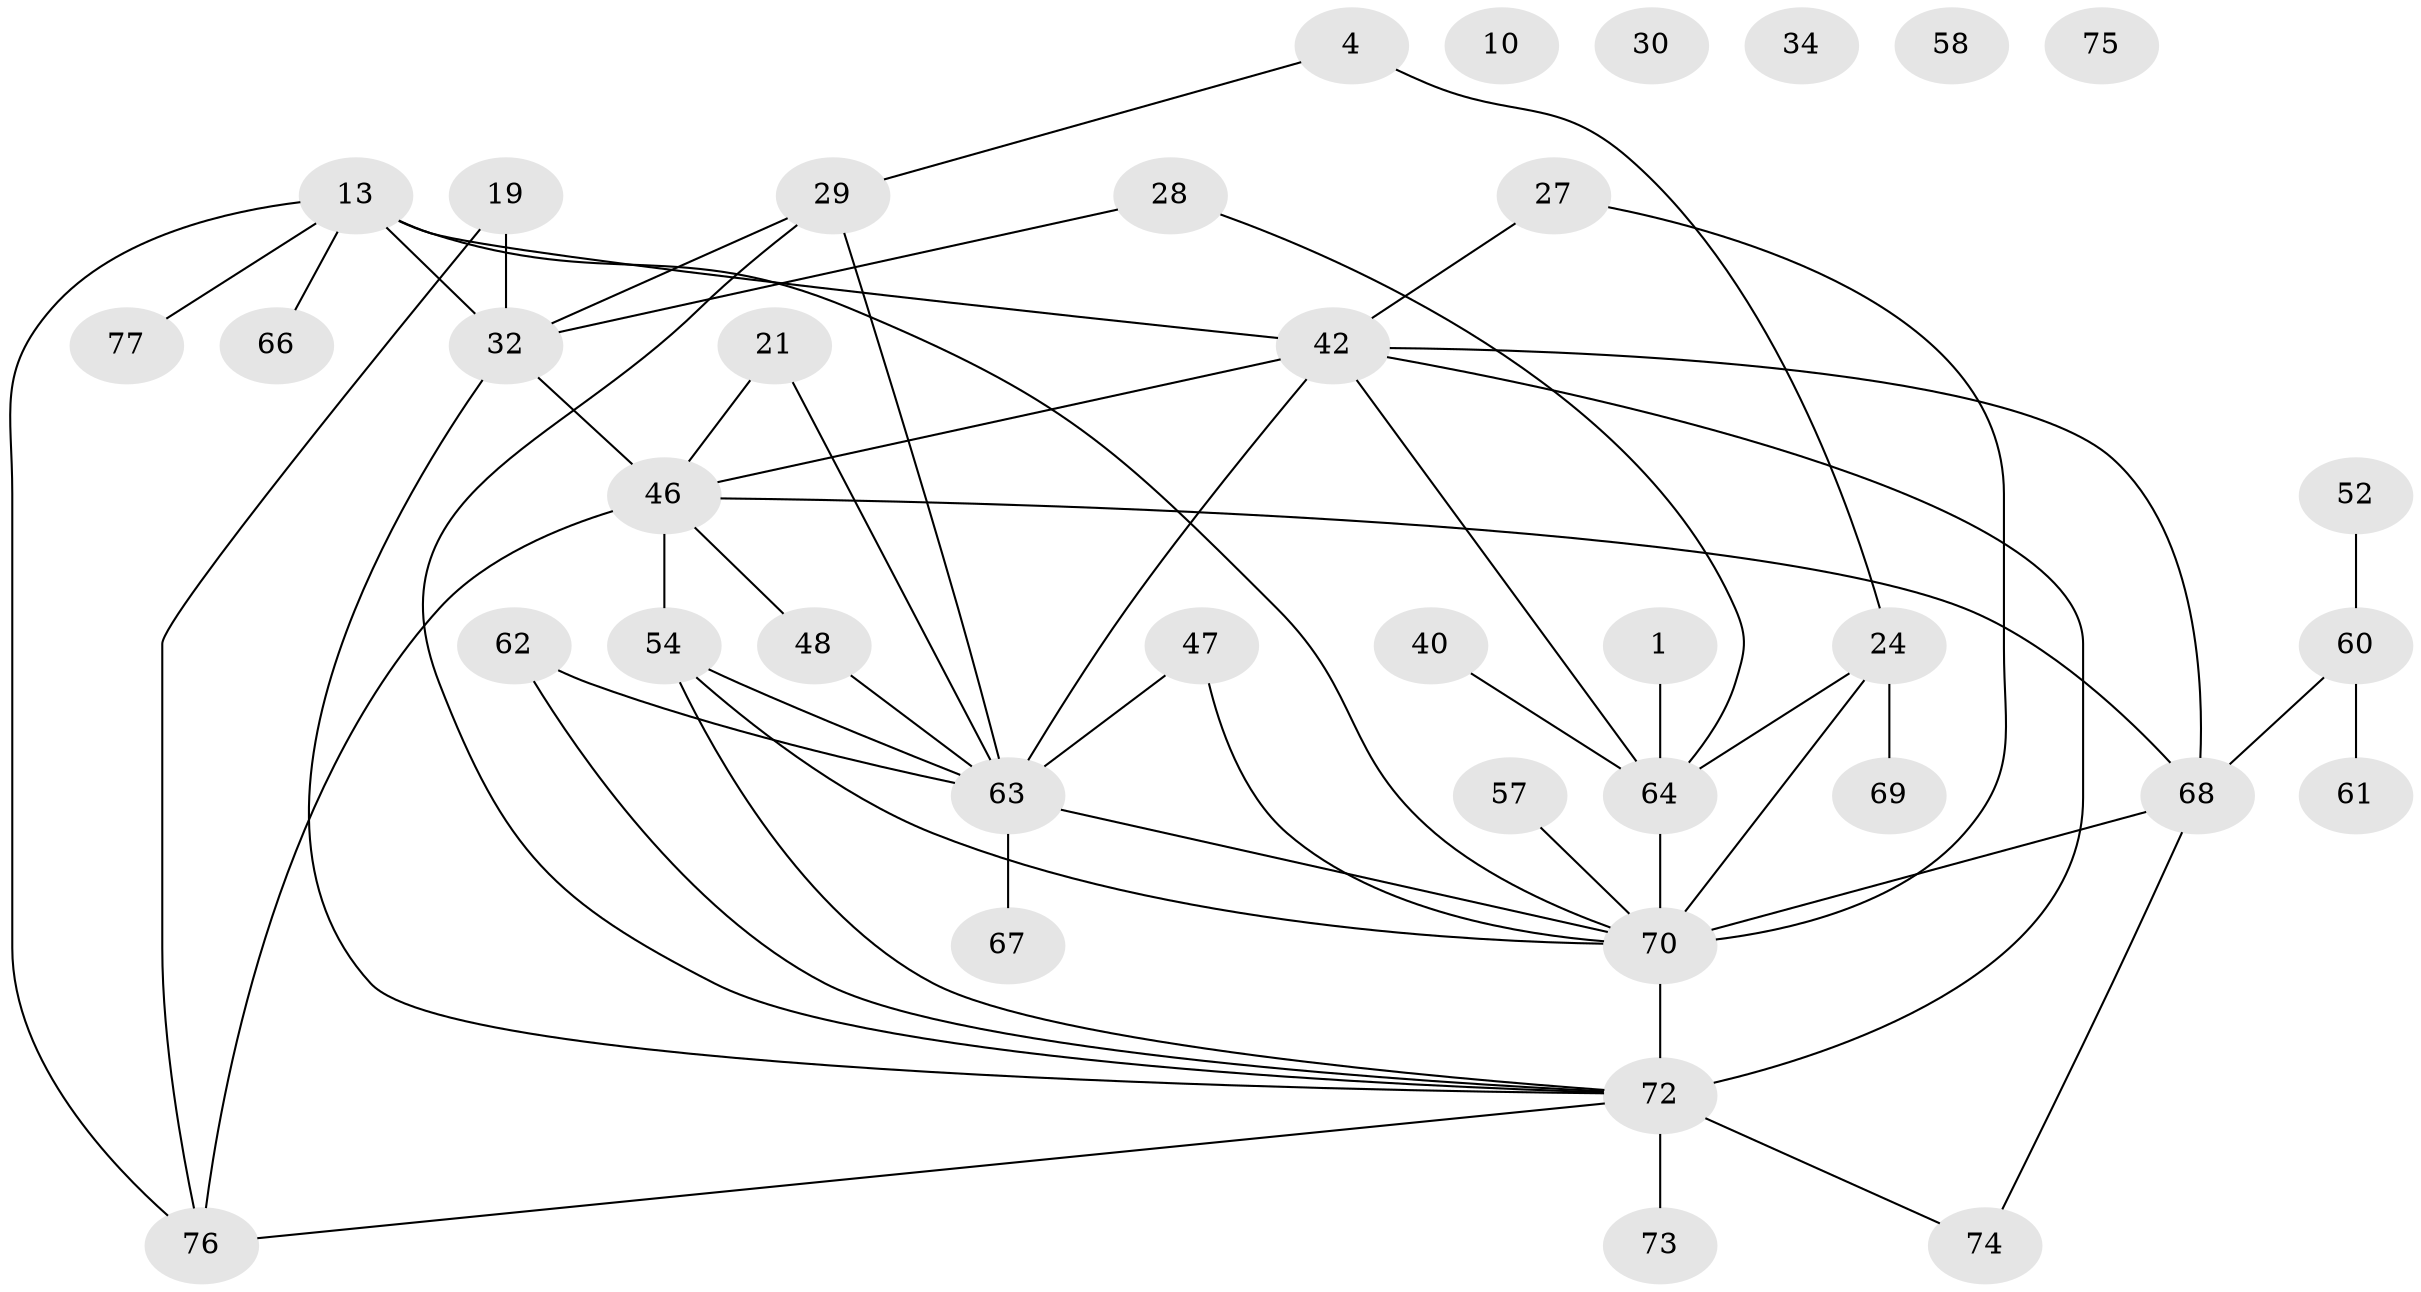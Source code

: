 // original degree distribution, {1: 0.18181818181818182, 5: 0.11688311688311688, 3: 0.19480519480519481, 2: 0.19480519480519481, 4: 0.12987012987012986, 0: 0.06493506493506493, 6: 0.06493506493506493, 9: 0.03896103896103896, 7: 0.012987012987012988}
// Generated by graph-tools (version 1.1) at 2025/42/03/04/25 21:42:32]
// undirected, 38 vertices, 56 edges
graph export_dot {
graph [start="1"]
  node [color=gray90,style=filled];
  1;
  4;
  10;
  13 [super="+8"];
  19;
  21;
  24 [super="+2"];
  27;
  28;
  29;
  30;
  32 [super="+18+31"];
  34;
  40;
  42 [super="+35"];
  46 [super="+37"];
  47 [super="+11+14"];
  48 [super="+20+39"];
  52;
  54 [super="+7"];
  57;
  58;
  60;
  61;
  62 [super="+33"];
  63 [super="+38+45"];
  64 [super="+12"];
  66;
  67;
  68 [super="+16+51"];
  69;
  70 [super="+36+59+26"];
  72 [super="+49+17+71"];
  73 [super="+50"];
  74 [super="+55"];
  75;
  76 [super="+43+44"];
  77;
  1 -- 64;
  4 -- 29;
  4 -- 24;
  13 -- 32 [weight=2];
  13 -- 77;
  13 -- 66;
  13 -- 70;
  13 -- 76;
  13 -- 42 [weight=2];
  19 -- 32 [weight=2];
  19 -- 76;
  21 -- 63;
  21 -- 46;
  24 -- 64 [weight=2];
  24 -- 69;
  24 -- 70 [weight=4];
  27 -- 70;
  27 -- 42;
  28 -- 32;
  28 -- 64;
  29 -- 32 [weight=2];
  29 -- 63 [weight=2];
  29 -- 72;
  32 -- 46 [weight=2];
  32 -- 72 [weight=2];
  40 -- 64;
  42 -- 63 [weight=2];
  42 -- 72 [weight=2];
  42 -- 64;
  42 -- 68;
  42 -- 46;
  46 -- 48;
  46 -- 76;
  46 -- 54 [weight=2];
  46 -- 68;
  47 -- 63;
  47 -- 70;
  48 -- 63;
  52 -- 60;
  54 -- 63 [weight=2];
  54 -- 70;
  54 -- 72;
  57 -- 70;
  60 -- 61;
  60 -- 68 [weight=2];
  62 -- 63;
  62 -- 72;
  63 -- 67;
  63 -- 70;
  64 -- 70 [weight=3];
  68 -- 70 [weight=2];
  68 -- 74;
  70 -- 72 [weight=6];
  72 -- 76;
  72 -- 74;
  72 -- 73;
}
